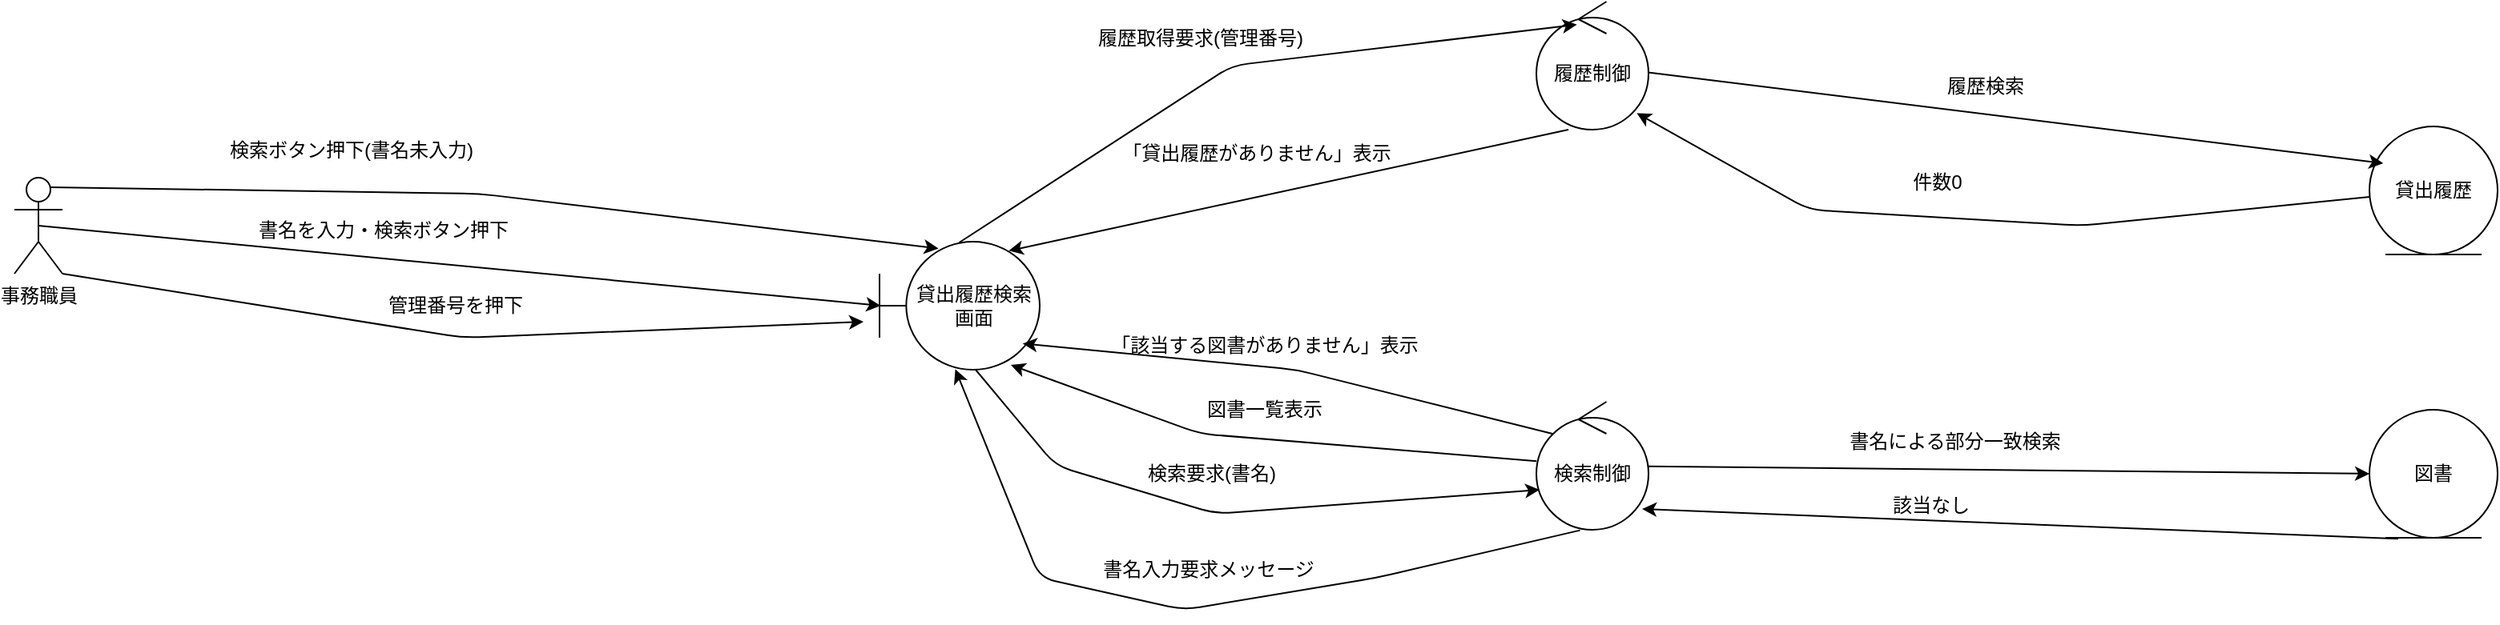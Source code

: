 <mxfile>
    <diagram id="kkl6gXYOv19UwVWUTsU9" name="ページ1">
        <mxGraphModel dx="1371" dy="456" grid="1" gridSize="10" guides="1" tooltips="1" connect="1" arrows="1" fold="1" page="1" pageScale="1" pageWidth="827" pageHeight="1169" math="0" shadow="0">
            <root>
                <mxCell id="0"/>
                <mxCell id="1" parent="0"/>
                <mxCell id="2" value="事務職員" style="shape=umlActor;verticalLabelPosition=bottom;verticalAlign=top;html=1;" vertex="1" parent="1">
                    <mxGeometry x="30" y="230" width="30" height="60" as="geometry"/>
                </mxCell>
                <mxCell id="7" value="貸出履歴検索画面" style="shape=umlBoundary;whiteSpace=wrap;html=1;" vertex="1" parent="1">
                    <mxGeometry x="570" y="270" width="100" height="80" as="geometry"/>
                </mxCell>
                <mxCell id="9" style="edgeStyle=none;html=1;exitX=0.5;exitY=0.5;exitDx=0;exitDy=0;exitPerimeter=0;entryX=0.007;entryY=0.5;entryDx=0;entryDy=0;entryPerimeter=0;" edge="1" parent="1" source="2" target="7">
                    <mxGeometry relative="1" as="geometry"/>
                </mxCell>
                <mxCell id="10" value="書名を入力・検索ボタン押下" style="text;html=1;align=center;verticalAlign=middle;resizable=0;points=[];autosize=1;strokeColor=none;fillColor=none;" vertex="1" parent="1">
                    <mxGeometry x="170" y="248" width="180" height="30" as="geometry"/>
                </mxCell>
                <mxCell id="12" style="edgeStyle=none;html=1;exitX=1;exitY=1;exitDx=0;exitDy=0;exitPerimeter=0;entryX=-0.1;entryY=0.625;entryDx=0;entryDy=0;entryPerimeter=0;" edge="1" parent="1" source="2" target="7">
                    <mxGeometry relative="1" as="geometry">
                        <Array as="points">
                            <mxPoint x="310" y="330"/>
                        </Array>
                    </mxGeometry>
                </mxCell>
                <mxCell id="13" value="管理番号を押下" style="text;html=1;align=center;verticalAlign=middle;resizable=0;points=[];autosize=1;strokeColor=none;fillColor=none;" vertex="1" parent="1">
                    <mxGeometry x="250" y="295" width="110" height="30" as="geometry"/>
                </mxCell>
                <mxCell id="14" value="履歴制御" style="ellipse;shape=umlControl;whiteSpace=wrap;html=1;" vertex="1" parent="1">
                    <mxGeometry x="980" y="120" width="70" height="80" as="geometry"/>
                </mxCell>
                <mxCell id="15" style="edgeStyle=none;html=1;entryX=0.362;entryY=0.179;entryDx=0;entryDy=0;entryPerimeter=0;exitX=0.496;exitY=0.008;exitDx=0;exitDy=0;exitPerimeter=0;" edge="1" parent="1" source="7" target="14">
                    <mxGeometry relative="1" as="geometry">
                        <Array as="points">
                            <mxPoint x="790" y="160"/>
                        </Array>
                    </mxGeometry>
                </mxCell>
                <mxCell id="16" value="履歴取得要求(管理番号)" style="text;html=1;align=center;verticalAlign=middle;resizable=0;points=[];autosize=1;strokeColor=none;fillColor=none;" vertex="1" parent="1">
                    <mxGeometry x="695" y="128" width="150" height="30" as="geometry"/>
                </mxCell>
                <mxCell id="18" value="「貸出履歴がありません」表示" style="text;html=1;align=center;verticalAlign=middle;resizable=0;points=[];autosize=1;strokeColor=none;fillColor=none;rotation=0;" vertex="1" parent="1">
                    <mxGeometry x="710" y="200" width="190" height="30" as="geometry"/>
                </mxCell>
                <mxCell id="25" value="貸出履歴" style="ellipse;shape=umlEntity;whiteSpace=wrap;html=1;" vertex="1" parent="1">
                    <mxGeometry x="1500" y="198" width="80" height="80" as="geometry"/>
                </mxCell>
                <mxCell id="26" style="edgeStyle=none;html=1;entryX=0.108;entryY=0.288;entryDx=0;entryDy=0;entryPerimeter=0;" edge="1" parent="1" source="14" target="25">
                    <mxGeometry relative="1" as="geometry"/>
                </mxCell>
                <mxCell id="27" value="履歴検索" style="text;html=1;align=center;verticalAlign=middle;resizable=0;points=[];autosize=1;strokeColor=none;fillColor=none;" vertex="1" parent="1">
                    <mxGeometry x="1225" y="158" width="70" height="30" as="geometry"/>
                </mxCell>
                <mxCell id="28" style="edgeStyle=none;html=1;entryX=0.895;entryY=0.871;entryDx=0;entryDy=0;entryPerimeter=0;" edge="1" parent="1" source="25" target="14">
                    <mxGeometry relative="1" as="geometry">
                        <Array as="points">
                            <mxPoint x="1320" y="260"/>
                            <mxPoint x="1150" y="250"/>
                        </Array>
                    </mxGeometry>
                </mxCell>
                <mxCell id="30" value="件数0" style="text;html=1;align=center;verticalAlign=middle;resizable=0;points=[];autosize=1;strokeColor=none;fillColor=none;" vertex="1" parent="1">
                    <mxGeometry x="1205" y="218" width="50" height="30" as="geometry"/>
                </mxCell>
                <mxCell id="42" style="edgeStyle=none;html=1;entryX=0;entryY=0.5;entryDx=0;entryDy=0;" edge="1" parent="1" source="31" target="41">
                    <mxGeometry relative="1" as="geometry"/>
                </mxCell>
                <mxCell id="31" value="検索制御" style="ellipse;shape=umlControl;whiteSpace=wrap;html=1;" vertex="1" parent="1">
                    <mxGeometry x="980" y="370" width="70" height="80" as="geometry"/>
                </mxCell>
                <mxCell id="32" style="edgeStyle=none;html=1;entryX=0.029;entryY=0.688;entryDx=0;entryDy=0;entryPerimeter=0;exitX=0.6;exitY=1;exitDx=0;exitDy=0;exitPerimeter=0;" edge="1" parent="1" source="7" target="31">
                    <mxGeometry relative="1" as="geometry">
                        <Array as="points">
                            <mxPoint x="680" y="410"/>
                            <mxPoint x="780" y="440"/>
                        </Array>
                    </mxGeometry>
                </mxCell>
                <mxCell id="33" value="検索要求(書名)" style="text;html=1;align=center;verticalAlign=middle;resizable=0;points=[];autosize=1;strokeColor=none;fillColor=none;" vertex="1" parent="1">
                    <mxGeometry x="727" y="400" width="100" height="30" as="geometry"/>
                </mxCell>
                <mxCell id="34" style="edgeStyle=none;html=1;entryX=0.82;entryY=0.963;entryDx=0;entryDy=0;entryPerimeter=0;" edge="1" parent="1" source="31" target="7">
                    <mxGeometry relative="1" as="geometry">
                        <Array as="points">
                            <mxPoint x="770" y="390"/>
                        </Array>
                    </mxGeometry>
                </mxCell>
                <mxCell id="35" value="図書一覧表示" style="text;html=1;align=center;verticalAlign=middle;resizable=0;points=[];autosize=1;strokeColor=none;fillColor=none;" vertex="1" parent="1">
                    <mxGeometry x="760" y="360" width="100" height="30" as="geometry"/>
                </mxCell>
                <mxCell id="36" style="edgeStyle=none;html=1;entryX=0.893;entryY=0.796;entryDx=0;entryDy=0;entryPerimeter=0;exitX=0.143;exitY=0.25;exitDx=0;exitDy=0;exitPerimeter=0;" edge="1" parent="1" source="31" target="7">
                    <mxGeometry relative="1" as="geometry">
                        <Array as="points">
                            <mxPoint x="830" y="350"/>
                        </Array>
                    </mxGeometry>
                </mxCell>
                <mxCell id="37" value="「該当する図書がありません」表示" style="text;html=1;align=center;verticalAlign=middle;resizable=0;points=[];autosize=1;strokeColor=none;fillColor=none;" vertex="1" parent="1">
                    <mxGeometry x="700" y="320" width="220" height="30" as="geometry"/>
                </mxCell>
                <mxCell id="39" style="edgeStyle=none;html=1;entryX=0.473;entryY=0.996;entryDx=0;entryDy=0;entryPerimeter=0;exitX=0.39;exitY=1.004;exitDx=0;exitDy=0;exitPerimeter=0;" edge="1" parent="1" source="31" target="7">
                    <mxGeometry relative="1" as="geometry">
                        <Array as="points">
                            <mxPoint x="880" y="480"/>
                            <mxPoint x="760" y="500"/>
                            <mxPoint x="670" y="480"/>
                        </Array>
                    </mxGeometry>
                </mxCell>
                <mxCell id="40" value="書名入力要求メッセージ" style="text;html=1;align=center;verticalAlign=middle;resizable=0;points=[];autosize=1;strokeColor=none;fillColor=none;" vertex="1" parent="1">
                    <mxGeometry x="695" y="460" width="160" height="30" as="geometry"/>
                </mxCell>
                <mxCell id="41" value="図書" style="ellipse;shape=umlEntity;whiteSpace=wrap;html=1;" vertex="1" parent="1">
                    <mxGeometry x="1500" y="375" width="80" height="80" as="geometry"/>
                </mxCell>
                <mxCell id="43" value="書名による部分一致検索" style="text;html=1;align=center;verticalAlign=middle;resizable=0;points=[];autosize=1;strokeColor=none;fillColor=none;" vertex="1" parent="1">
                    <mxGeometry x="1161" y="380" width="160" height="30" as="geometry"/>
                </mxCell>
                <mxCell id="44" style="edgeStyle=none;html=1;entryX=0.943;entryY=0.838;entryDx=0;entryDy=0;entryPerimeter=0;exitX=0.225;exitY=1.008;exitDx=0;exitDy=0;exitPerimeter=0;" edge="1" parent="1" source="41" target="31">
                    <mxGeometry relative="1" as="geometry"/>
                </mxCell>
                <mxCell id="45" value="該当なし" style="text;html=1;align=center;verticalAlign=middle;resizable=0;points=[];autosize=1;strokeColor=none;fillColor=none;" vertex="1" parent="1">
                    <mxGeometry x="1191" y="420" width="70" height="30" as="geometry"/>
                </mxCell>
                <mxCell id="48" style="edgeStyle=none;html=1;entryX=0.807;entryY=0.071;entryDx=0;entryDy=0;entryPerimeter=0;exitX=0.286;exitY=1;exitDx=0;exitDy=0;exitPerimeter=0;" edge="1" parent="1" source="14" target="7">
                    <mxGeometry relative="1" as="geometry"/>
                </mxCell>
                <mxCell id="52" style="edgeStyle=none;html=1;exitX=0.75;exitY=0.1;exitDx=0;exitDy=0;exitPerimeter=0;entryX=0.368;entryY=0.053;entryDx=0;entryDy=0;entryPerimeter=0;" edge="1" parent="1" source="2" target="7">
                    <mxGeometry relative="1" as="geometry">
                        <Array as="points">
                            <mxPoint x="320" y="240"/>
                        </Array>
                    </mxGeometry>
                </mxCell>
                <mxCell id="53" value="検索ボタン押下(書名未入力)" style="text;html=1;align=center;verticalAlign=middle;resizable=0;points=[];autosize=1;strokeColor=none;fillColor=none;" vertex="1" parent="1">
                    <mxGeometry x="150" y="198" width="180" height="30" as="geometry"/>
                </mxCell>
            </root>
        </mxGraphModel>
    </diagram>
</mxfile>